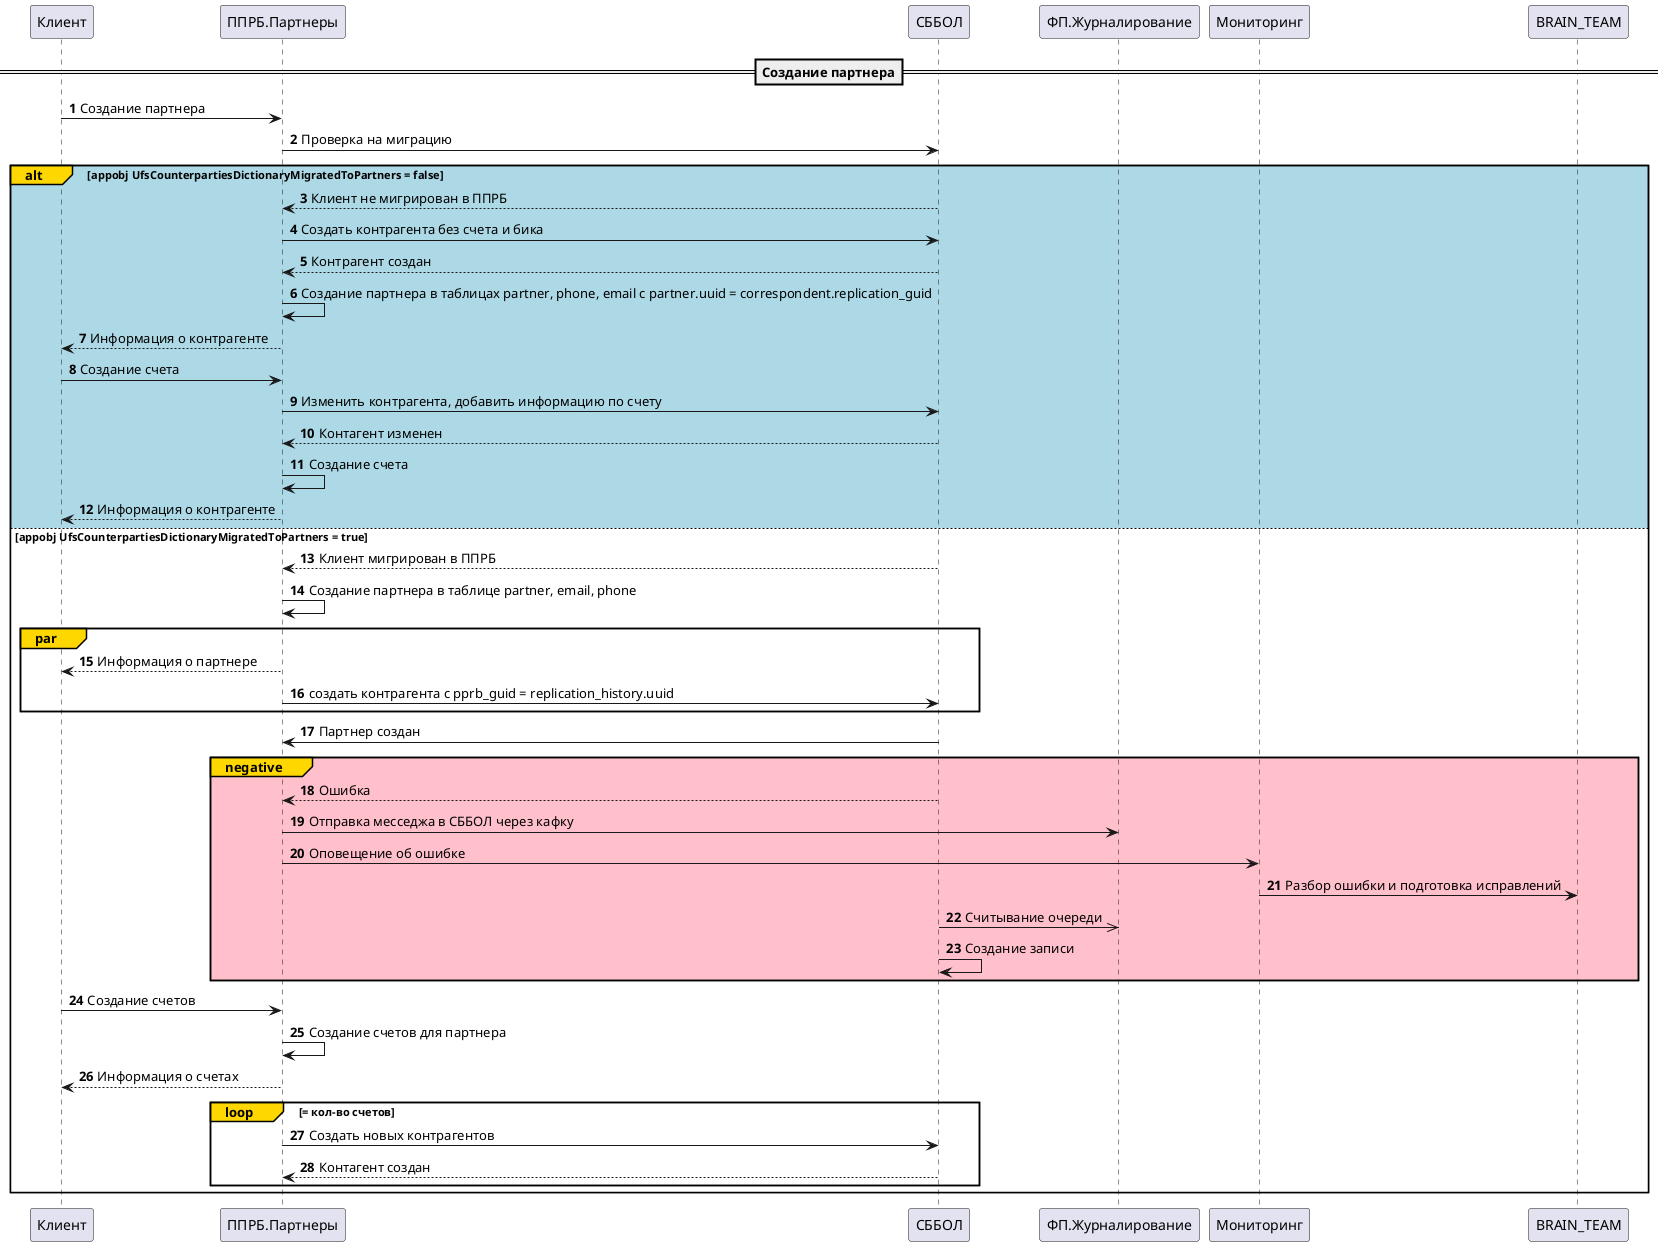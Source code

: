 @startuml
'https://plantuml.com/sequence-diagram
autonumber
==Создание партнера==
Клиент -> ППРБ.Партнеры: Создание партнера
ППРБ.Партнеры -> СББОЛ: Проверка на миграцию
alt#Gold #lightblue appobj UfsCounterpartiesDictionaryMigratedToPartners = false
СББОЛ --> ППРБ.Партнеры: Клиент не мигрирован в ППРБ
ППРБ.Партнеры -> СББОЛ: Создать контрагента без счета и бика
СББОЛ --> ППРБ.Партнеры: Контрагент создан
ППРБ.Партнеры -> ППРБ.Партнеры: Создание партнера в таблицах partner, phone, email с partner.uuid = correspondent.replication_guid
ППРБ.Партнеры --> Клиент: Информация о контрагенте
Клиент -> ППРБ.Партнеры: Создание счета
ППРБ.Партнеры -> СББОЛ: Изменить контрагента, добавить информацию по счету
СББОЛ --> ППРБ.Партнеры: Контагент изменен
ППРБ.Партнеры -> ППРБ.Партнеры: Создание счета
ППРБ.Партнеры --> Клиент: Информация о контрагенте
else #white appobj UfsCounterpartiesDictionaryMigratedToPartners = true
СББОЛ --> ППРБ.Партнеры: Клиент мигрирован в ППРБ
ППРБ.Партнеры -> ППРБ.Партнеры: Создание партнера в таблице partner, email, phone
par#gold
ППРБ.Партнеры --> Клиент: Информация о партнере
ППРБ.Партнеры -> СББОЛ: создать контрагента c pprb_guid = replication_history.uuid
end
СББОЛ -> ППРБ.Партнеры: Партнер создан
group#Gold #pink negative
СББОЛ --> ППРБ.Партнеры: Ошибка
ППРБ.Партнеры -> ФП.Журналирование: Отправка месседжа в СББОЛ через кафку
ППРБ.Партнеры -> Мониторинг: Оповещение об ошибке
Мониторинг -> BRAIN_TEAM: Разбор ошибки и подготовка исправлений
СББОЛ ->> ФП.Журналирование: Считывание очереди
СББОЛ -> СББОЛ: Создание записи
end
Клиент -> ППРБ.Партнеры: Создание счетов
ППРБ.Партнеры -> ППРБ.Партнеры: Создание счетов для партнера
ППРБ.Партнеры --> Клиент: Информация о счетах
loop#gold = кол-во счетов
ППРБ.Партнеры -> СББОЛ: Создать новых контрагентов
СББОЛ --> ППРБ.Партнеры: Контагент создан
end
end
@enduml
